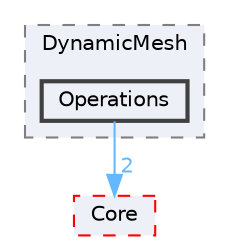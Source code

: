 digraph "Operations"
{
 // INTERACTIVE_SVG=YES
 // LATEX_PDF_SIZE
  bgcolor="transparent";
  edge [fontname=Helvetica,fontsize=10,labelfontname=Helvetica,labelfontsize=10];
  node [fontname=Helvetica,fontsize=10,shape=box,height=0.2,width=0.4];
  compound=true
  subgraph clusterdir_ffc5dd094366b8e53373e2dde5803fe5 {
    graph [ bgcolor="#edf0f7", pencolor="grey50", label="DynamicMesh", fontname=Helvetica,fontsize=10 style="filled,dashed", URL="dir_ffc5dd094366b8e53373e2dde5803fe5.html",tooltip=""]
  dir_a65e359fc8eb365b86ae9b518a6665f3 [label="Operations", fillcolor="#edf0f7", color="grey25", style="filled,bold", URL="dir_a65e359fc8eb365b86ae9b518a6665f3.html",tooltip=""];
  }
  dir_0e6cddcc9caa1238c7f3774224afaa45 [label="Core", fillcolor="#edf0f7", color="red", style="filled,dashed", URL="dir_0e6cddcc9caa1238c7f3774224afaa45.html",tooltip=""];
  dir_a65e359fc8eb365b86ae9b518a6665f3->dir_0e6cddcc9caa1238c7f3774224afaa45 [headlabel="2", labeldistance=1.5 headhref="dir_000703_000266.html" href="dir_000703_000266.html" color="steelblue1" fontcolor="steelblue1"];
}
